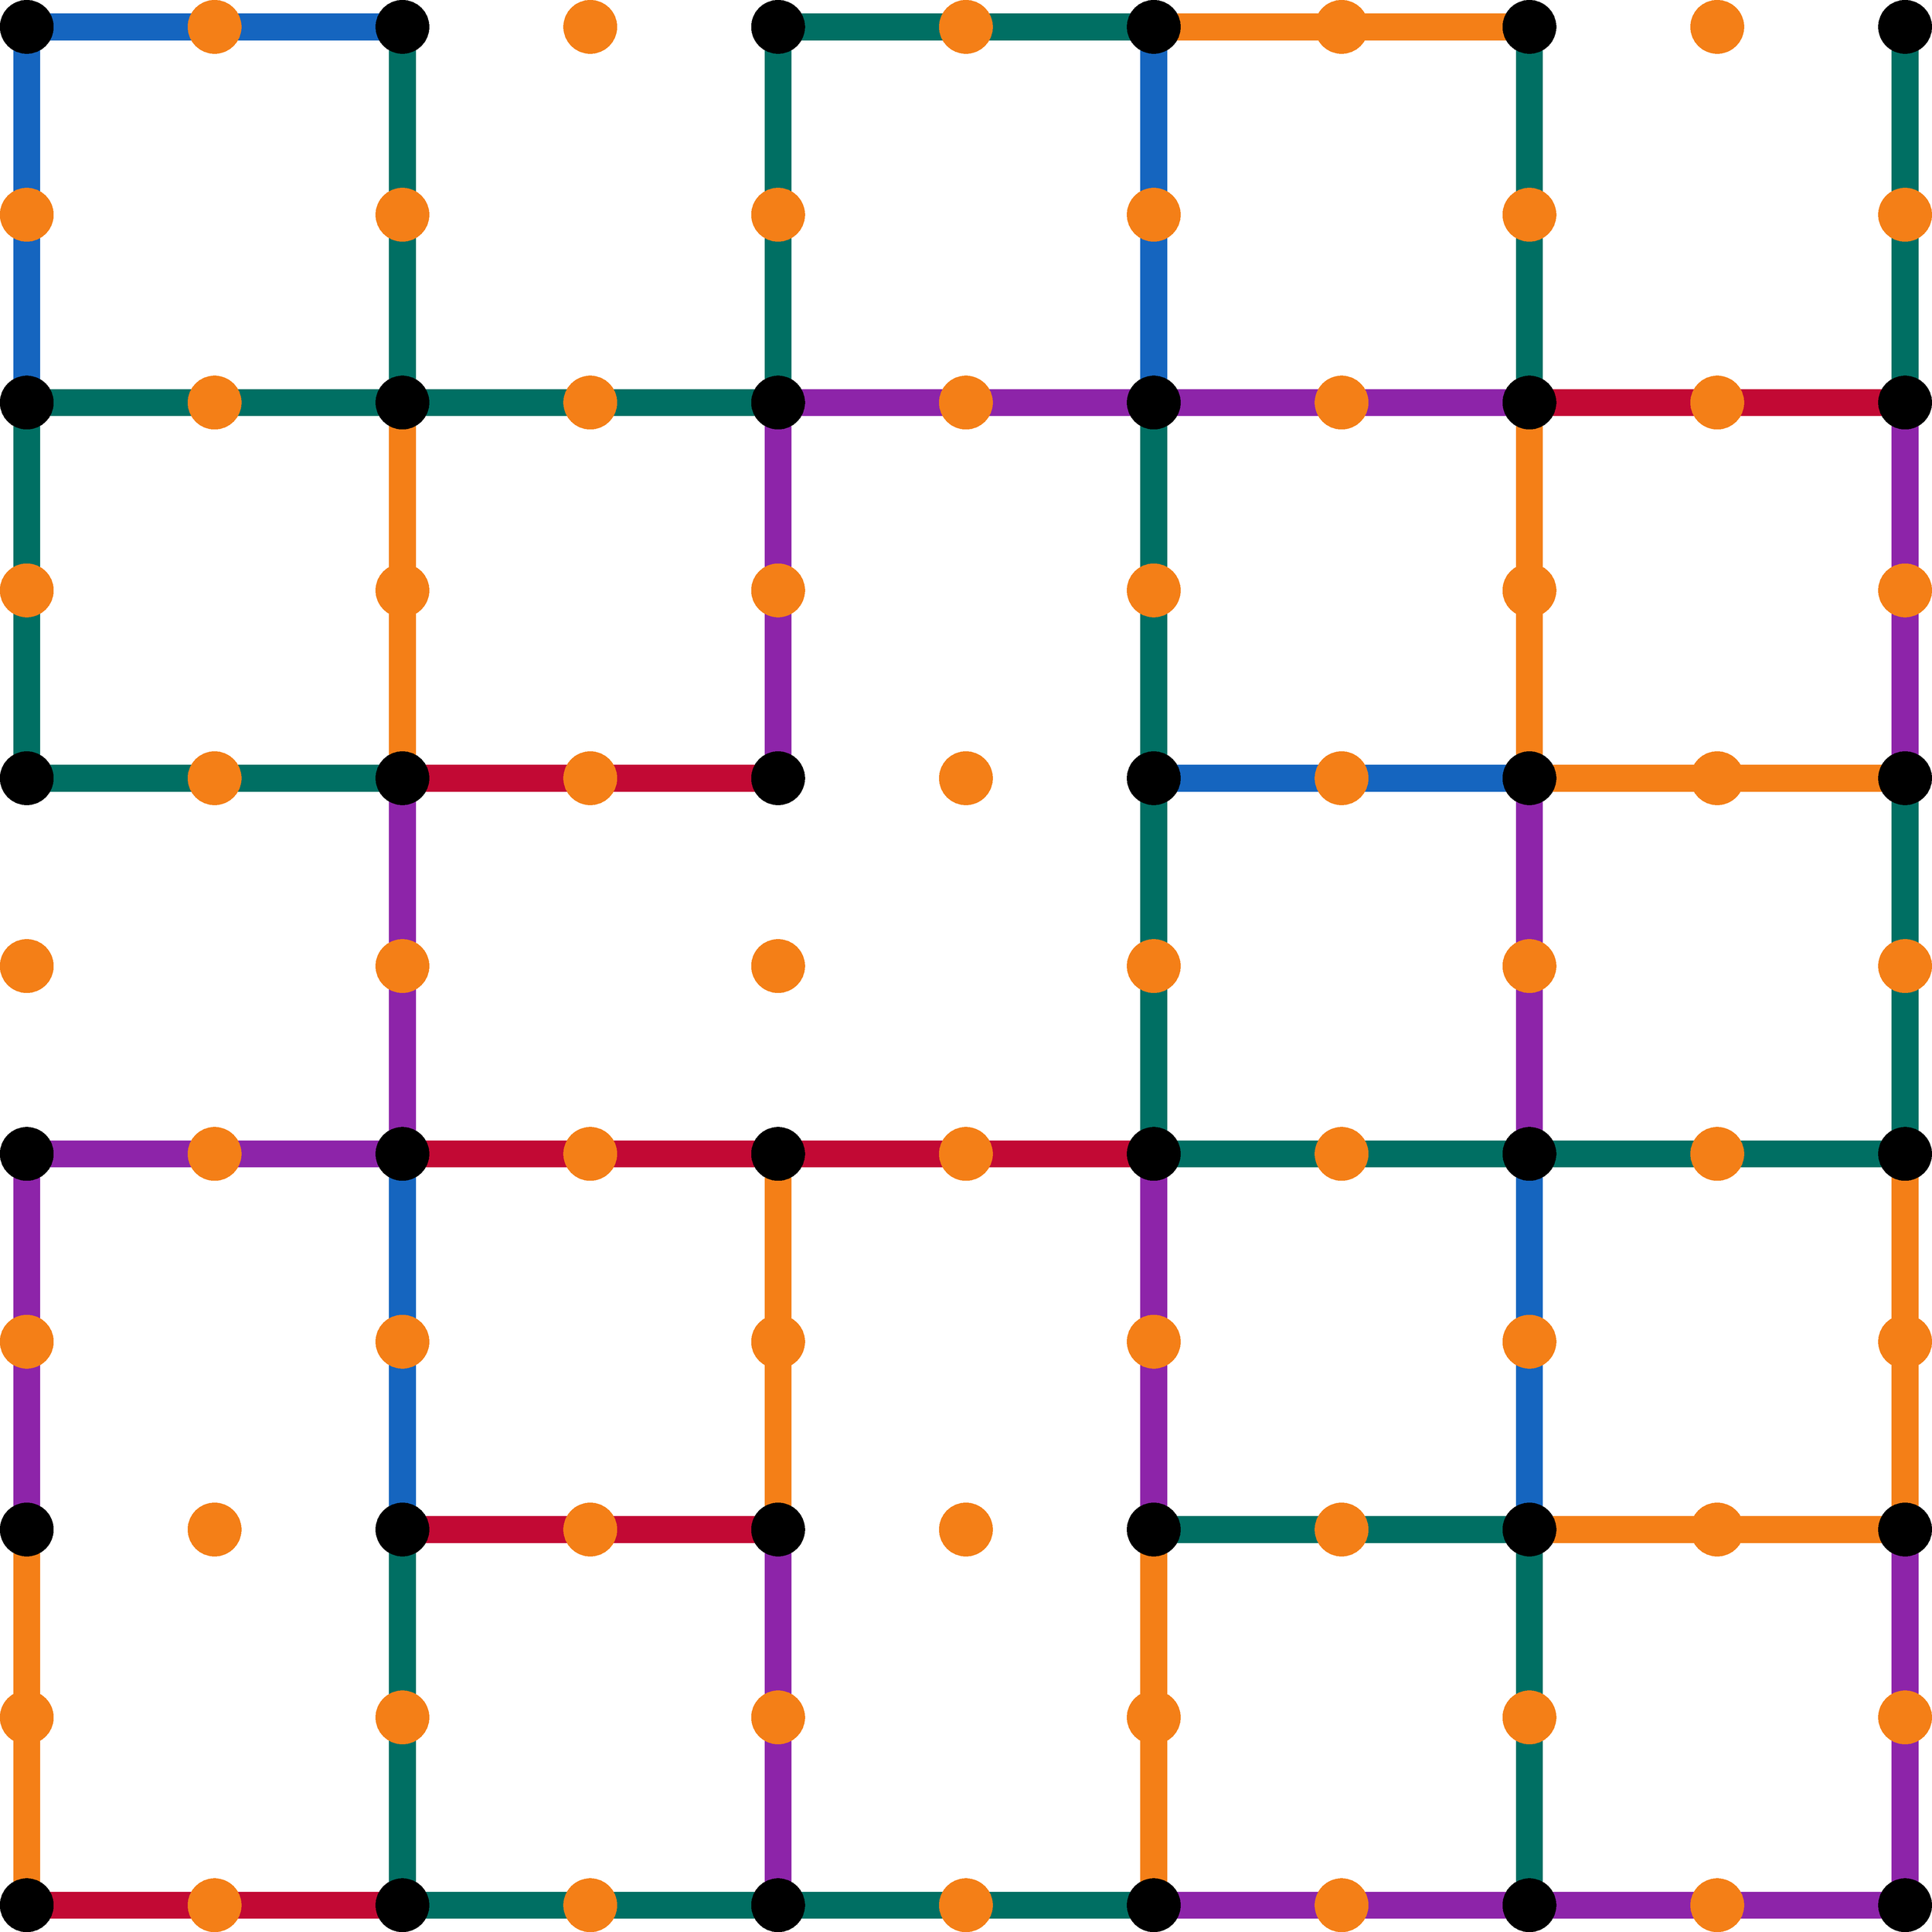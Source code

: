 settings.outformat = "png";
settings.render=20;
defaultpen(fontsize(10pt));
unitsize(3mm);
usepackage("amsfonts");

size(7cm);

string c6 = "AD7A99"; // pink
string c6 = "7CDEDC"; // light blue


string c5 = "0F1980"; //purple

string wh = "FFFFFF";

string c1 = "1565C0";
string c3 = "C30934";
string c2 = "006F63";
string c4 = "F57F17";
string c5 = "8E24AA";
string c6 = "F57F17";

real dot_size = 8;
pen quantum_dot_colour = rgb("000000");
pen coupler_colour = rgb(c4);
pen tunnelling_colour = rgb("6C6C6C");

int lat_L = 6;
real lat_space = 3.3;

pen lw_arrows = linewidth(1.9pt);
pen lw_tunnellings = linewidth(4pt);
pen lw_renorm_tunnellings = linewidth(1.5pt);

real tunnelling_line_gap = 0.01;

string tunnelling_colours_horiz[] = {c1,c2,c2,c5,wh,c3,wh,c2,c3,c3,c3,c2,c2,c5,wh,c3,wh,c2,c6,c5,c1,c2,c2,c5,wh,c3,c4,c2,c6,c5,c1,c2,c2,c5,wh,c3,c4,c2,c6,c5,c1,c2,c2,c5,wh,c4,c3,c2,c6,c5,c1,c2,c2,c5,wh,c3,wh,c2,c6,c5};
string tunnelling_colours_vert[] =  {c1,c2,wh,c5,c6,c2,c6,c5,c1,c2,c2,c5,wh,c6,c5,c1,c2,c2,c5,c6,c2,c6,c5,c1,c2,c2,c5,c2,c6,c5,c1,c2,c2,c5,c2,c6,wh,c1,c2,c2,c5,c6,c2,c6,c5,c1,c1,c1,c5,c2,c3,c3,c4,c5,c6,c1,c1,c2,c3,c6};
                                   

int i_tun_horiz = 0;
// draw horizontal tunnellings
for (int i_x = 0; i_x < lat_L - 1; ++i_x)
{
    for (int i_y=0; i_y>-lat_L; i_y=i_y - 1)
    {
        pair spot = lat_space*(2*i_x, 2*i_y);
        draw(spot+(tunnelling_line_gap,0)   -- spot+lat_space*(1,0)-(tunnelling_line_gap,0), p=rgb(tunnelling_colours_horiz[i_tun_horiz])+lw_tunnellings);
        draw(spot+lat_space*(1,0)+(tunnelling_line_gap,0)   -- spot+lat_space*(2,0)-(tunnelling_line_gap,0), p=rgb(tunnelling_colours_horiz[i_tun_horiz])+lw_tunnellings);
        ++i_tun_horiz;
    }

}

// draw vertical ltunnellings
int i_tun_vert = 0;
for (int i_x = 0; i_x < lat_L ; i_x = i_x + 1)
{
     for (int i_y=0; i_y>-lat_L+1; --i_y)
    {
        pair spot = lat_space*(2*i_x, 2*i_y);
        draw(spot-(0,tunnelling_line_gap)   -- spot-lat_space*(0,1)+(0,tunnelling_line_gap), p=rgb(tunnelling_colours_vert[i_tun_vert])+lw_tunnellings);
        draw(spot-lat_space*(0,1)-(0,tunnelling_line_gap)   -- spot-lat_space*(0,2)+(0,tunnelling_line_gap), p=rgb(tunnelling_colours_vert[i_tun_vert])+lw_tunnellings);
        ++i_tun_vert;
    
    }

}


// //draw renormalised tunnelling
// pair spot = lat_space*(2, -1);
// string[] cols = {"FFFFFF", c6};
// for(string col : cols) {
//   draw(spot+(0,tunnelling_line_gap)   -- spot+lat_space*(0,1)-(0,tunnelling_line_gap), p=rgb(col)+lw_renorm_tunnellings);
//   draw(spot-(0,tunnelling_line_gap)   -- spot-lat_space*(0,1)+(0,tunnelling_line_gap), p=rgb(col)+lw_renorm_tunnellings);
// }


int lat_L = 11;

// draw dots
for (int i_y=0; i_y>-lat_L; --i_y)
{ 
    for (int i_x = 0; i_x < lat_L; ++i_x)
    {
        if(i_y %2== 0) {
        // do all dots
            if(i_x %2 == 0){
                // quantum dot colour
                dot(lat_space*(i_x, i_y), p=dot_size+quantum_dot_colour);
            } else {
                // coupler
                dot(lat_space*(i_x, i_y), p=dot_size+coupler_colour);
            }
            

        } else {
            if(i_x %2 ==0) {
                // all couplers
                dot(lat_space*(i_x, i_y), p=dot_size+coupler_colour);

            }
        }
    }
}






